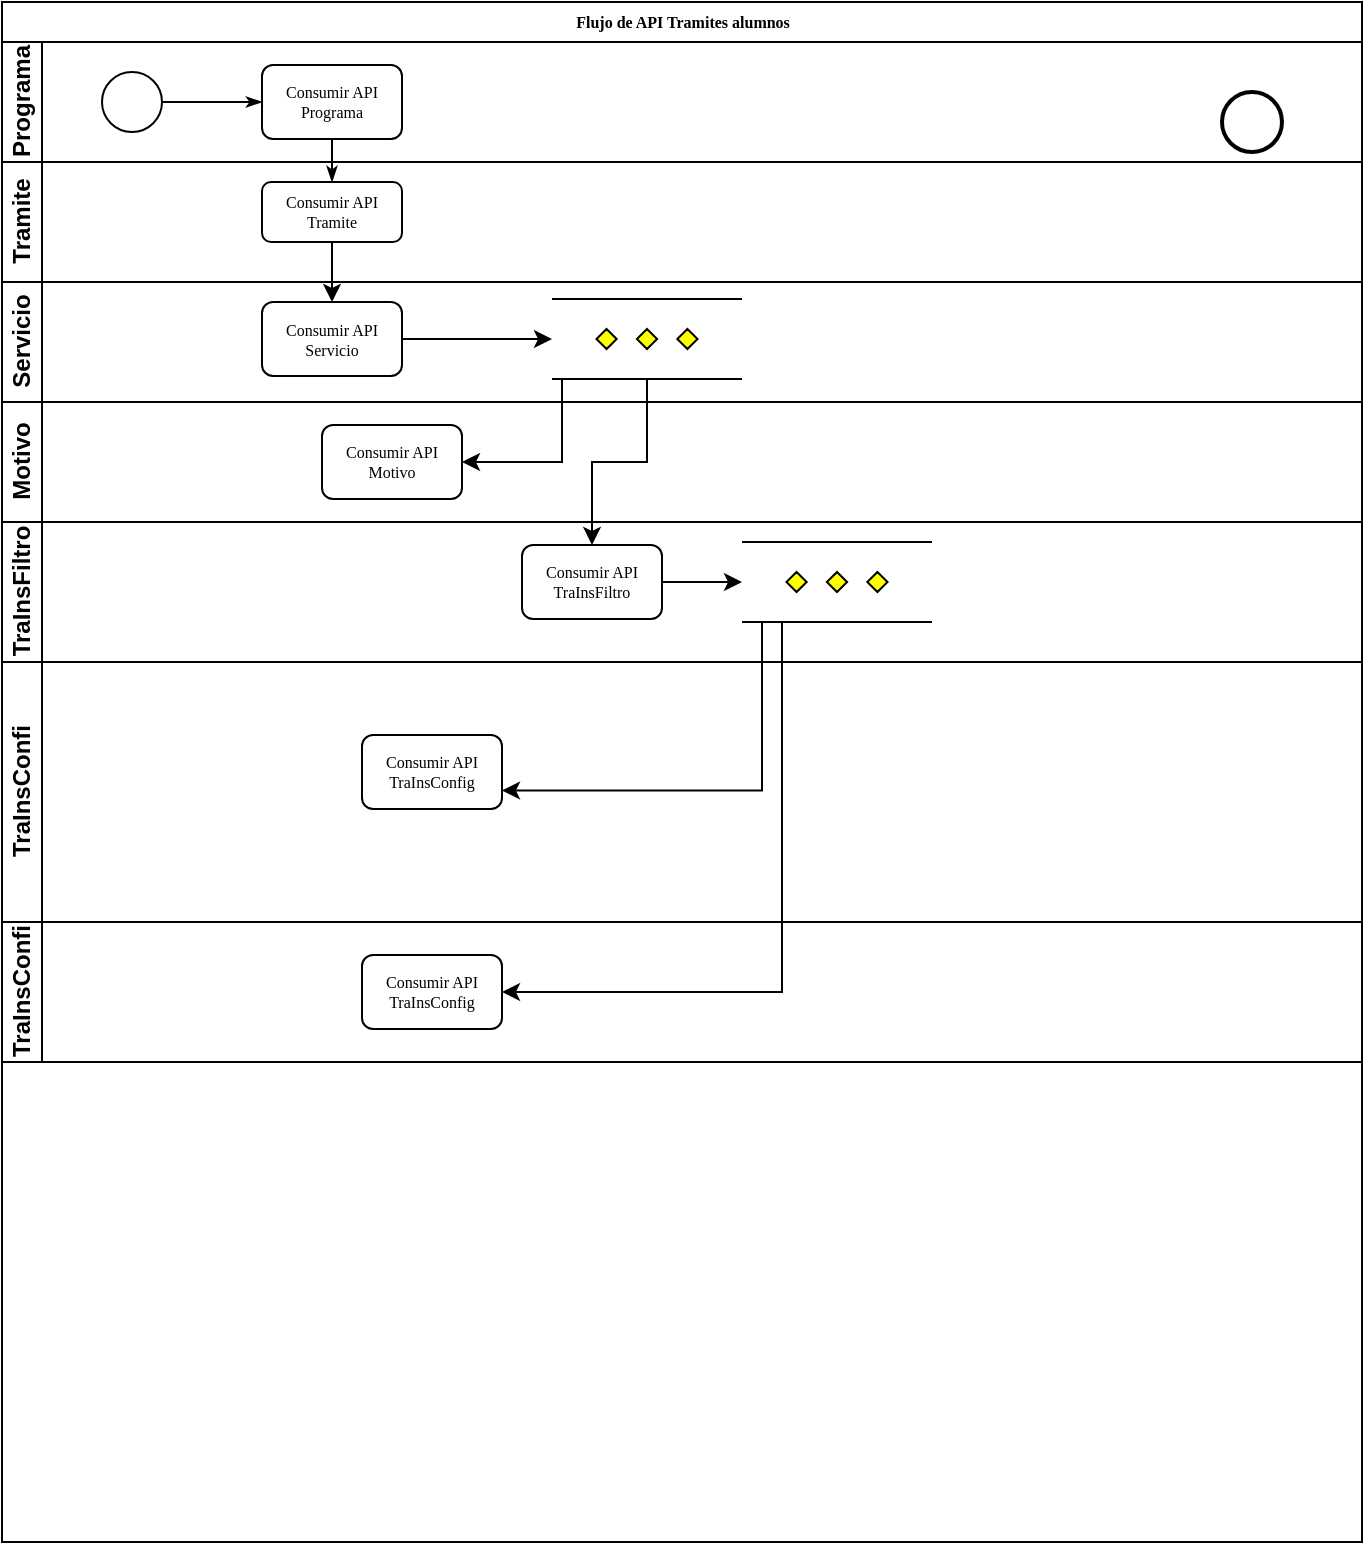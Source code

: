 <mxfile version="21.5.0" type="github">
  <diagram name="Page-1" id="c7488fd3-1785-93aa-aadb-54a6760d102a">
    <mxGraphModel dx="956" dy="543" grid="1" gridSize="10" guides="1" tooltips="1" connect="1" arrows="1" fold="1" page="1" pageScale="1" pageWidth="1100" pageHeight="850" background="none" math="0" shadow="0">
      <root>
        <mxCell id="0" />
        <mxCell id="1" parent="0" />
        <mxCell id="2b4e8129b02d487f-1" value="Flujo de API Tramites alumnos" style="swimlane;html=1;childLayout=stackLayout;horizontal=1;startSize=20;horizontalStack=0;rounded=0;shadow=0;labelBackgroundColor=none;strokeWidth=1;fontFamily=Verdana;fontSize=8;align=center;" parent="1" vertex="1">
          <mxGeometry x="140" y="70" width="680" height="770" as="geometry" />
        </mxCell>
        <mxCell id="2b4e8129b02d487f-2" value="Programa" style="swimlane;html=1;startSize=20;horizontal=0;" parent="2b4e8129b02d487f-1" vertex="1">
          <mxGeometry y="20" width="680" height="60" as="geometry" />
        </mxCell>
        <mxCell id="2b4e8129b02d487f-18" style="edgeStyle=orthogonalEdgeStyle;rounded=0;html=1;labelBackgroundColor=none;startArrow=none;startFill=0;startSize=5;endArrow=classicThin;endFill=1;endSize=5;jettySize=auto;orthogonalLoop=1;strokeWidth=1;fontFamily=Verdana;fontSize=8" parent="2b4e8129b02d487f-2" source="2b4e8129b02d487f-5" target="2b4e8129b02d487f-6" edge="1">
          <mxGeometry relative="1" as="geometry" />
        </mxCell>
        <mxCell id="2b4e8129b02d487f-5" value="" style="ellipse;whiteSpace=wrap;html=1;rounded=0;shadow=0;labelBackgroundColor=none;strokeWidth=1;fontFamily=Verdana;fontSize=8;align=center;" parent="2b4e8129b02d487f-2" vertex="1">
          <mxGeometry x="50" y="15" width="30" height="30" as="geometry" />
        </mxCell>
        <mxCell id="2b4e8129b02d487f-6" value="Consumir API Programa" style="rounded=1;whiteSpace=wrap;html=1;shadow=0;labelBackgroundColor=none;strokeWidth=1;fontFamily=Verdana;fontSize=8;align=center;" parent="2b4e8129b02d487f-2" vertex="1">
          <mxGeometry x="130" y="11.5" width="70" height="37" as="geometry" />
        </mxCell>
        <mxCell id="2b4e8129b02d487f-11" value="" style="ellipse;whiteSpace=wrap;html=1;rounded=0;shadow=0;labelBackgroundColor=none;strokeWidth=2;fontFamily=Verdana;fontSize=8;align=center;" parent="2b4e8129b02d487f-2" vertex="1">
          <mxGeometry x="610" y="25" width="30" height="30" as="geometry" />
        </mxCell>
        <mxCell id="2b4e8129b02d487f-3" value="Tramite" style="swimlane;html=1;startSize=20;horizontal=0;" parent="2b4e8129b02d487f-1" vertex="1">
          <mxGeometry y="80" width="680" height="60" as="geometry" />
        </mxCell>
        <mxCell id="2b4e8129b02d487f-12" value="Consumir API Tramite" style="rounded=1;whiteSpace=wrap;html=1;shadow=0;labelBackgroundColor=none;strokeWidth=1;fontFamily=Verdana;fontSize=8;align=center;" parent="2b4e8129b02d487f-3" vertex="1">
          <mxGeometry x="130" y="10" width="70" height="30" as="geometry" />
        </mxCell>
        <mxCell id="UgvWueD7E0uEUm6fJQGE-1" value="Servicio" style="swimlane;html=1;startSize=20;horizontal=0;" parent="2b4e8129b02d487f-1" vertex="1">
          <mxGeometry y="140" width="680" height="60" as="geometry" />
        </mxCell>
        <mxCell id="UgvWueD7E0uEUm6fJQGE-27" style="edgeStyle=orthogonalEdgeStyle;rounded=0;orthogonalLoop=1;jettySize=auto;html=1;entryX=0;entryY=0.5;entryDx=0;entryDy=0;entryPerimeter=0;" parent="UgvWueD7E0uEUm6fJQGE-1" source="UgvWueD7E0uEUm6fJQGE-19" target="UgvWueD7E0uEUm6fJQGE-26" edge="1">
          <mxGeometry relative="1" as="geometry" />
        </mxCell>
        <mxCell id="UgvWueD7E0uEUm6fJQGE-19" value="Consumir API Servicio" style="rounded=1;whiteSpace=wrap;html=1;shadow=0;labelBackgroundColor=none;strokeWidth=1;fontFamily=Verdana;fontSize=8;align=center;" parent="UgvWueD7E0uEUm6fJQGE-1" vertex="1">
          <mxGeometry x="130" y="10.0" width="70" height="37" as="geometry" />
        </mxCell>
        <mxCell id="UgvWueD7E0uEUm6fJQGE-26" value="" style="verticalLabelPosition=bottom;verticalAlign=top;html=1;shape=mxgraph.flowchart.parallel_mode;pointerEvents=1" parent="UgvWueD7E0uEUm6fJQGE-1" vertex="1">
          <mxGeometry x="275" y="8.5" width="95" height="40" as="geometry" />
        </mxCell>
        <mxCell id="UgvWueD7E0uEUm6fJQGE-9" value="Motivo" style="swimlane;html=1;startSize=20;horizontal=0;" parent="2b4e8129b02d487f-1" vertex="1">
          <mxGeometry y="200" width="680" height="60" as="geometry" />
        </mxCell>
        <mxCell id="UgvWueD7E0uEUm6fJQGE-21" value="Consumir API Motivo" style="rounded=1;whiteSpace=wrap;html=1;shadow=0;labelBackgroundColor=none;strokeWidth=1;fontFamily=Verdana;fontSize=8;align=center;" parent="UgvWueD7E0uEUm6fJQGE-9" vertex="1">
          <mxGeometry x="160" y="11.5" width="70" height="37" as="geometry" />
        </mxCell>
        <mxCell id="UgvWueD7E0uEUm6fJQGE-41" value="TraInsFiltro&lt;br&gt;" style="swimlane;html=1;startSize=20;horizontal=0;" parent="2b4e8129b02d487f-1" vertex="1">
          <mxGeometry y="260" width="680" height="70" as="geometry" />
        </mxCell>
        <mxCell id="UgvWueD7E0uEUm6fJQGE-42" style="edgeStyle=orthogonalEdgeStyle;rounded=0;orthogonalLoop=1;jettySize=auto;html=1;" parent="UgvWueD7E0uEUm6fJQGE-41" source="UgvWueD7E0uEUm6fJQGE-43" target="UgvWueD7E0uEUm6fJQGE-44" edge="1">
          <mxGeometry relative="1" as="geometry" />
        </mxCell>
        <mxCell id="UgvWueD7E0uEUm6fJQGE-43" value="Consumir API TraInsFiltro" style="rounded=1;whiteSpace=wrap;html=1;shadow=0;labelBackgroundColor=none;strokeWidth=1;fontFamily=Verdana;fontSize=8;align=center;" parent="UgvWueD7E0uEUm6fJQGE-41" vertex="1">
          <mxGeometry x="260" y="11.5" width="70" height="37" as="geometry" />
        </mxCell>
        <mxCell id="UgvWueD7E0uEUm6fJQGE-44" value="" style="verticalLabelPosition=bottom;verticalAlign=top;html=1;shape=mxgraph.flowchart.parallel_mode;pointerEvents=1" parent="UgvWueD7E0uEUm6fJQGE-41" vertex="1">
          <mxGeometry x="370" y="10" width="95" height="40" as="geometry" />
        </mxCell>
        <mxCell id="9FyI36TzgCjyGfujHXUG-1" value="TraInsConfi" style="swimlane;html=1;startSize=20;horizontal=0;" vertex="1" parent="2b4e8129b02d487f-1">
          <mxGeometry y="330" width="680" height="130" as="geometry" />
        </mxCell>
        <mxCell id="9FyI36TzgCjyGfujHXUG-5" value="Consumir API TraInsConfig" style="rounded=1;whiteSpace=wrap;html=1;shadow=0;labelBackgroundColor=none;strokeWidth=1;fontFamily=Verdana;fontSize=8;align=center;" vertex="1" parent="9FyI36TzgCjyGfujHXUG-1">
          <mxGeometry x="180" y="36.5" width="70" height="37" as="geometry" />
        </mxCell>
        <mxCell id="2b4e8129b02d487f-4" value="TraInsConfi" style="swimlane;html=1;startSize=20;horizontal=0;" parent="2b4e8129b02d487f-1" vertex="1">
          <mxGeometry y="460" width="680" height="70" as="geometry" />
        </mxCell>
        <mxCell id="UgvWueD7E0uEUm6fJQGE-49" value="Consumir API TraInsConfig" style="rounded=1;whiteSpace=wrap;html=1;shadow=0;labelBackgroundColor=none;strokeWidth=1;fontFamily=Verdana;fontSize=8;align=center;" parent="2b4e8129b02d487f-4" vertex="1">
          <mxGeometry x="180" y="16.5" width="70" height="37" as="geometry" />
        </mxCell>
        <mxCell id="2b4e8129b02d487f-24" style="edgeStyle=orthogonalEdgeStyle;rounded=0;html=1;labelBackgroundColor=none;startArrow=none;startFill=0;startSize=5;endArrow=classicThin;endFill=1;endSize=5;jettySize=auto;orthogonalLoop=1;strokeWidth=1;fontFamily=Verdana;fontSize=8" parent="2b4e8129b02d487f-1" source="2b4e8129b02d487f-6" target="2b4e8129b02d487f-12" edge="1">
          <mxGeometry relative="1" as="geometry" />
        </mxCell>
        <mxCell id="UgvWueD7E0uEUm6fJQGE-20" style="edgeStyle=orthogonalEdgeStyle;rounded=0;orthogonalLoop=1;jettySize=auto;html=1;" parent="2b4e8129b02d487f-1" source="2b4e8129b02d487f-12" target="UgvWueD7E0uEUm6fJQGE-19" edge="1">
          <mxGeometry relative="1" as="geometry" />
        </mxCell>
        <mxCell id="UgvWueD7E0uEUm6fJQGE-28" style="edgeStyle=orthogonalEdgeStyle;rounded=0;orthogonalLoop=1;jettySize=auto;html=1;entryX=1;entryY=0.5;entryDx=0;entryDy=0;" parent="2b4e8129b02d487f-1" source="UgvWueD7E0uEUm6fJQGE-26" target="UgvWueD7E0uEUm6fJQGE-21" edge="1">
          <mxGeometry relative="1" as="geometry">
            <Array as="points">
              <mxPoint x="280" y="230" />
            </Array>
          </mxGeometry>
        </mxCell>
        <mxCell id="UgvWueD7E0uEUm6fJQGE-45" style="edgeStyle=orthogonalEdgeStyle;rounded=0;orthogonalLoop=1;jettySize=auto;html=1;" parent="2b4e8129b02d487f-1" source="UgvWueD7E0uEUm6fJQGE-26" target="UgvWueD7E0uEUm6fJQGE-43" edge="1">
          <mxGeometry relative="1" as="geometry" />
        </mxCell>
        <mxCell id="9FyI36TzgCjyGfujHXUG-15" style="edgeStyle=orthogonalEdgeStyle;rounded=0;orthogonalLoop=1;jettySize=auto;html=1;entryX=1;entryY=0.75;entryDx=0;entryDy=0;" edge="1" parent="2b4e8129b02d487f-1" source="UgvWueD7E0uEUm6fJQGE-44" target="9FyI36TzgCjyGfujHXUG-5">
          <mxGeometry relative="1" as="geometry">
            <Array as="points">
              <mxPoint x="380" y="394" />
            </Array>
          </mxGeometry>
        </mxCell>
        <mxCell id="9FyI36TzgCjyGfujHXUG-17" style="edgeStyle=orthogonalEdgeStyle;rounded=0;orthogonalLoop=1;jettySize=auto;html=1;entryX=1;entryY=0.5;entryDx=0;entryDy=0;" edge="1" parent="2b4e8129b02d487f-1" source="UgvWueD7E0uEUm6fJQGE-44" target="UgvWueD7E0uEUm6fJQGE-49">
          <mxGeometry relative="1" as="geometry">
            <Array as="points">
              <mxPoint x="390" y="495" />
            </Array>
          </mxGeometry>
        </mxCell>
      </root>
    </mxGraphModel>
  </diagram>
</mxfile>
